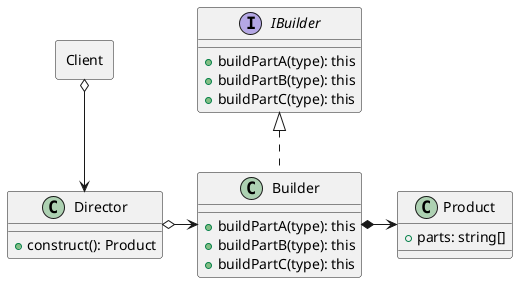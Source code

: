 @startuml Builder

rectangle Client {
}

class Director {
  + construct(): Product
}

interface IBuilder {
  + buildPartA(type): this
  + buildPartB(type): this
  + buildPartC(type): this
}

class Builder implements IBuilder {
  + buildPartA(type): this
  + buildPartB(type): this
  + buildPartC(type): this
}

class Product {
  + parts: string[]
}

Client o-d-> Director
Director o-> Builder
Builder *-> Product

@enduml